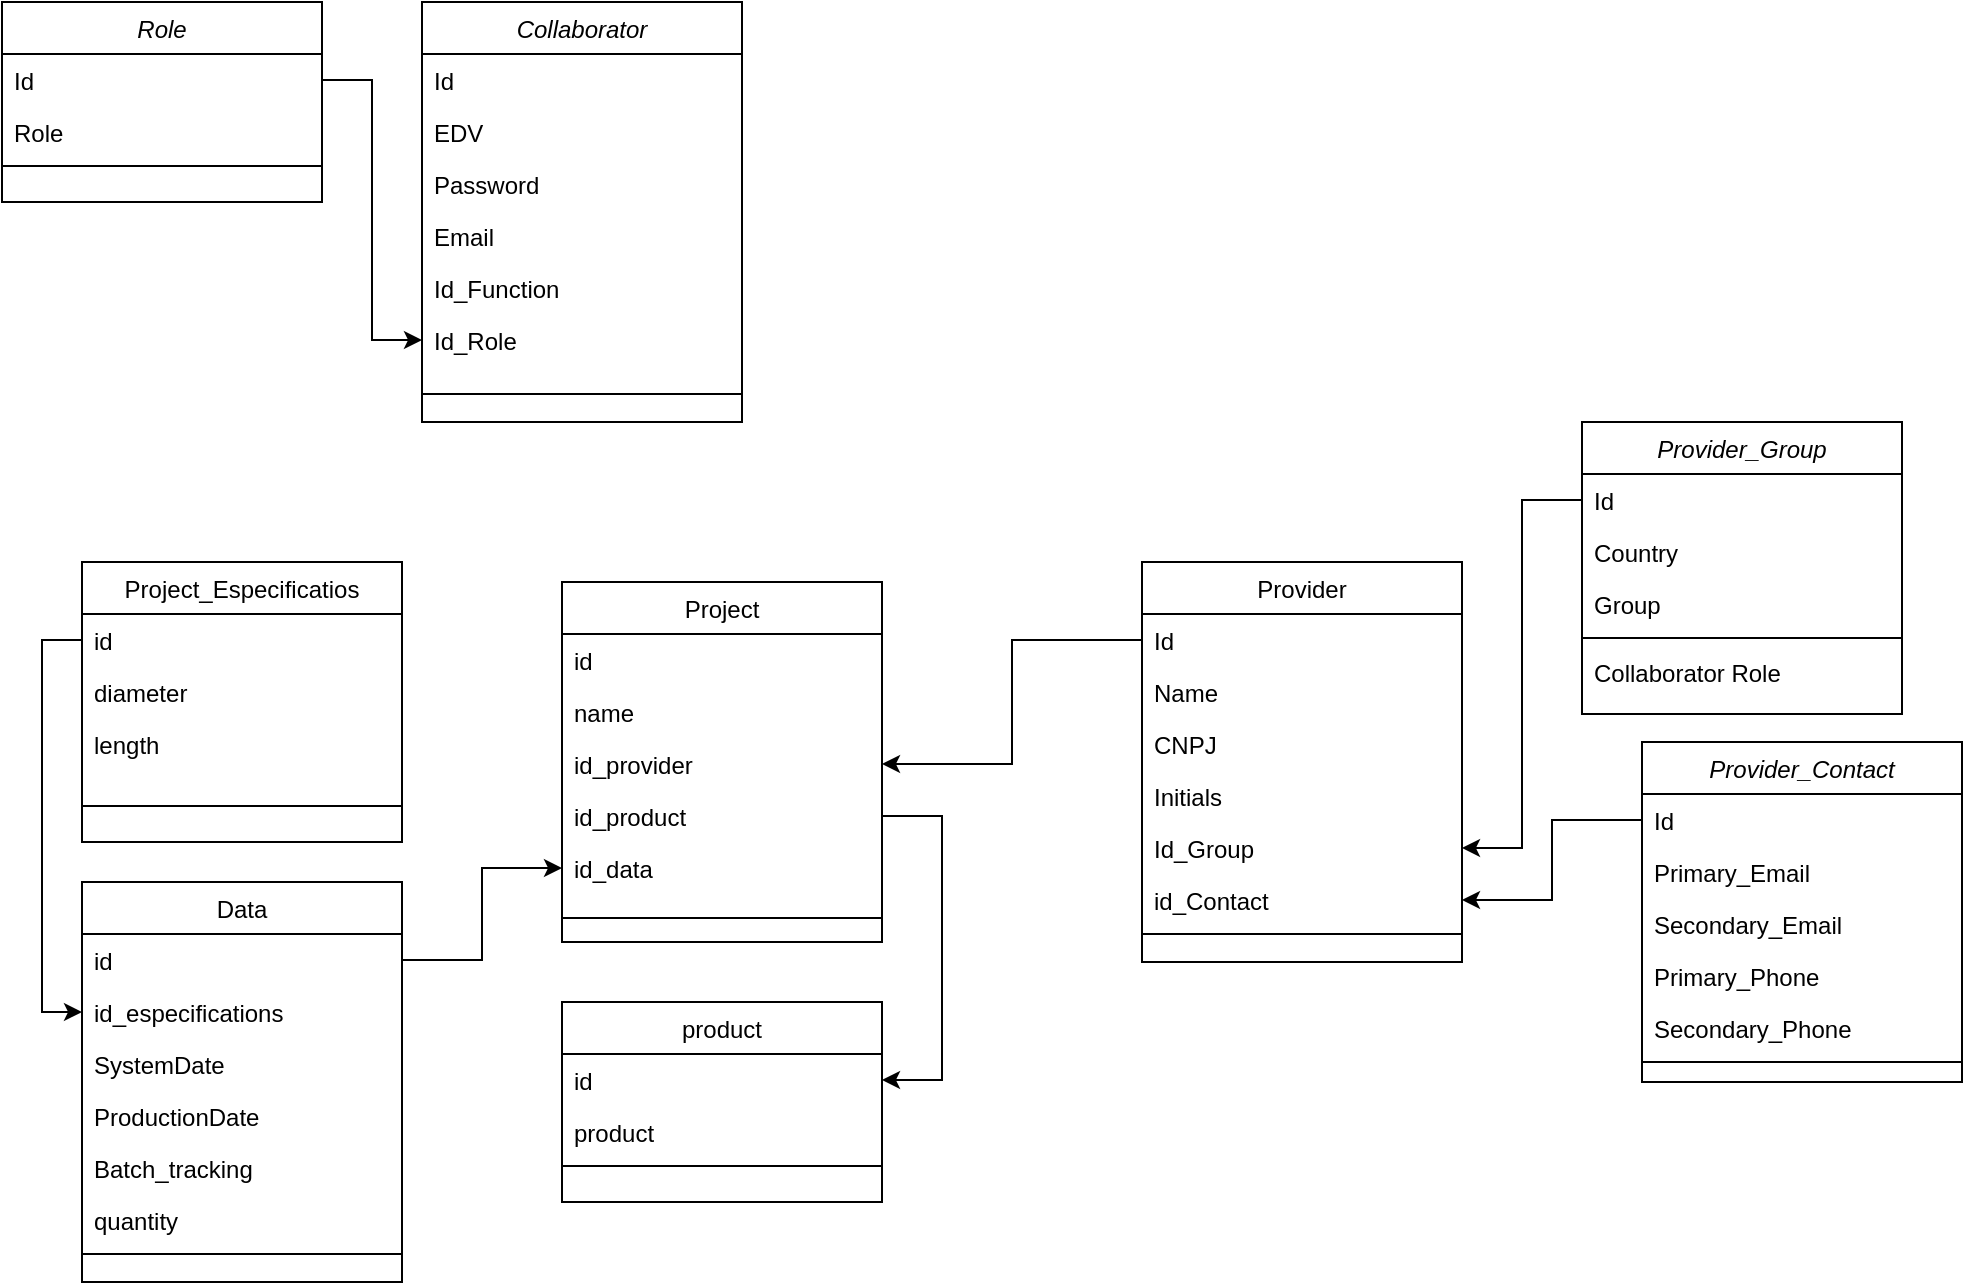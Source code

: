 <mxfile version="20.2.4" type="device"><diagram id="C5RBs43oDa-KdzZeNtuy" name="Page-1"><mxGraphModel dx="1422" dy="762" grid="1" gridSize="10" guides="1" tooltips="1" connect="1" arrows="1" fold="1" page="1" pageScale="1" pageWidth="827" pageHeight="1169" math="0" shadow="0"><root><mxCell id="WIyWlLk6GJQsqaUBKTNV-0"/><mxCell id="WIyWlLk6GJQsqaUBKTNV-1" parent="WIyWlLk6GJQsqaUBKTNV-0"/><mxCell id="zkfFHV4jXpPFQw0GAbJ--0" value="Collaborator" style="swimlane;fontStyle=2;align=center;verticalAlign=top;childLayout=stackLayout;horizontal=1;startSize=26;horizontalStack=0;resizeParent=1;resizeLast=0;collapsible=1;marginBottom=0;rounded=0;shadow=0;strokeWidth=1;" parent="WIyWlLk6GJQsqaUBKTNV-1" vertex="1"><mxGeometry x="260" y="70" width="160" height="210" as="geometry"><mxRectangle x="230" y="140" width="160" height="26" as="alternateBounds"/></mxGeometry></mxCell><mxCell id="zkfFHV4jXpPFQw0GAbJ--1" value="Id" style="text;align=left;verticalAlign=top;spacingLeft=4;spacingRight=4;overflow=hidden;rotatable=0;points=[[0,0.5],[1,0.5]];portConstraint=eastwest;" parent="zkfFHV4jXpPFQw0GAbJ--0" vertex="1"><mxGeometry y="26" width="160" height="26" as="geometry"/></mxCell><mxCell id="Y2iNQwug0LEiLbQRVBSH-0" value="EDV" style="text;align=left;verticalAlign=top;spacingLeft=4;spacingRight=4;overflow=hidden;rotatable=0;points=[[0,0.5],[1,0.5]];portConstraint=eastwest;" parent="zkfFHV4jXpPFQw0GAbJ--0" vertex="1"><mxGeometry y="52" width="160" height="26" as="geometry"/></mxCell><mxCell id="w_q8wIfoWXAKXYnG1PAX-0" value="Password&#10;" style="text;align=left;verticalAlign=top;spacingLeft=4;spacingRight=4;overflow=hidden;rotatable=0;points=[[0,0.5],[1,0.5]];portConstraint=eastwest;" vertex="1" parent="zkfFHV4jXpPFQw0GAbJ--0"><mxGeometry y="78" width="160" height="26" as="geometry"/></mxCell><mxCell id="zkfFHV4jXpPFQw0GAbJ--2" value="Email" style="text;align=left;verticalAlign=top;spacingLeft=4;spacingRight=4;overflow=hidden;rotatable=0;points=[[0,0.5],[1,0.5]];portConstraint=eastwest;rounded=0;shadow=0;html=0;" parent="zkfFHV4jXpPFQw0GAbJ--0" vertex="1"><mxGeometry y="104" width="160" height="26" as="geometry"/></mxCell><mxCell id="zkfFHV4jXpPFQw0GAbJ--3" value="Id_Function" style="text;align=left;verticalAlign=top;spacingLeft=4;spacingRight=4;overflow=hidden;rotatable=0;points=[[0,0.5],[1,0.5]];portConstraint=eastwest;rounded=0;shadow=0;html=0;" parent="zkfFHV4jXpPFQw0GAbJ--0" vertex="1"><mxGeometry y="130" width="160" height="26" as="geometry"/></mxCell><mxCell id="Y2iNQwug0LEiLbQRVBSH-15" value="Id_Role" style="text;align=left;verticalAlign=top;spacingLeft=4;spacingRight=4;overflow=hidden;rotatable=0;points=[[0,0.5],[1,0.5]];portConstraint=eastwest;rounded=0;shadow=0;html=0;" parent="zkfFHV4jXpPFQw0GAbJ--0" vertex="1"><mxGeometry y="156" width="160" height="26" as="geometry"/></mxCell><mxCell id="zkfFHV4jXpPFQw0GAbJ--4" value="" style="line;html=1;strokeWidth=1;align=left;verticalAlign=middle;spacingTop=-1;spacingLeft=3;spacingRight=3;rotatable=0;labelPosition=right;points=[];portConstraint=eastwest;" parent="zkfFHV4jXpPFQw0GAbJ--0" vertex="1"><mxGeometry y="182" width="160" height="28" as="geometry"/></mxCell><mxCell id="zkfFHV4jXpPFQw0GAbJ--13" value="Project" style="swimlane;fontStyle=0;align=center;verticalAlign=top;childLayout=stackLayout;horizontal=1;startSize=26;horizontalStack=0;resizeParent=1;resizeLast=0;collapsible=1;marginBottom=0;rounded=0;shadow=0;strokeWidth=1;" parent="WIyWlLk6GJQsqaUBKTNV-1" vertex="1"><mxGeometry x="330" y="360" width="160" height="180" as="geometry"><mxRectangle x="340" y="380" width="170" height="26" as="alternateBounds"/></mxGeometry></mxCell><mxCell id="zkfFHV4jXpPFQw0GAbJ--14" value="id" style="text;align=left;verticalAlign=top;spacingLeft=4;spacingRight=4;overflow=hidden;rotatable=0;points=[[0,0.5],[1,0.5]];portConstraint=eastwest;" parent="zkfFHV4jXpPFQw0GAbJ--13" vertex="1"><mxGeometry y="26" width="160" height="26" as="geometry"/></mxCell><mxCell id="Y2iNQwug0LEiLbQRVBSH-52" value="name" style="text;align=left;verticalAlign=top;spacingLeft=4;spacingRight=4;overflow=hidden;rotatable=0;points=[[0,0.5],[1,0.5]];portConstraint=eastwest;" parent="zkfFHV4jXpPFQw0GAbJ--13" vertex="1"><mxGeometry y="52" width="160" height="26" as="geometry"/></mxCell><mxCell id="Y2iNQwug0LEiLbQRVBSH-53" value="id_provider" style="text;align=left;verticalAlign=top;spacingLeft=4;spacingRight=4;overflow=hidden;rotatable=0;points=[[0,0.5],[1,0.5]];portConstraint=eastwest;" parent="zkfFHV4jXpPFQw0GAbJ--13" vertex="1"><mxGeometry y="78" width="160" height="26" as="geometry"/></mxCell><mxCell id="Y2iNQwug0LEiLbQRVBSH-54" value="id_product" style="text;align=left;verticalAlign=top;spacingLeft=4;spacingRight=4;overflow=hidden;rotatable=0;points=[[0,0.5],[1,0.5]];portConstraint=eastwest;" parent="zkfFHV4jXpPFQw0GAbJ--13" vertex="1"><mxGeometry y="104" width="160" height="26" as="geometry"/></mxCell><mxCell id="Y2iNQwug0LEiLbQRVBSH-51" value="id_data" style="text;align=left;verticalAlign=top;spacingLeft=4;spacingRight=4;overflow=hidden;rotatable=0;points=[[0,0.5],[1,0.5]];portConstraint=eastwest;" parent="zkfFHV4jXpPFQw0GAbJ--13" vertex="1"><mxGeometry y="130" width="160" height="26" as="geometry"/></mxCell><mxCell id="zkfFHV4jXpPFQw0GAbJ--15" value="" style="line;html=1;strokeWidth=1;align=left;verticalAlign=middle;spacingTop=-1;spacingLeft=3;spacingRight=3;rotatable=0;labelPosition=right;points=[];portConstraint=eastwest;" parent="zkfFHV4jXpPFQw0GAbJ--13" vertex="1"><mxGeometry y="156" width="160" height="24" as="geometry"/></mxCell><mxCell id="zkfFHV4jXpPFQw0GAbJ--17" value="Provider" style="swimlane;fontStyle=0;align=center;verticalAlign=top;childLayout=stackLayout;horizontal=1;startSize=26;horizontalStack=0;resizeParent=1;resizeLast=0;collapsible=1;marginBottom=0;rounded=0;shadow=0;strokeWidth=1;" parent="WIyWlLk6GJQsqaUBKTNV-1" vertex="1"><mxGeometry x="620" y="350" width="160" height="200" as="geometry"><mxRectangle x="550" y="140" width="160" height="26" as="alternateBounds"/></mxGeometry></mxCell><mxCell id="zkfFHV4jXpPFQw0GAbJ--18" value="Id" style="text;align=left;verticalAlign=top;spacingLeft=4;spacingRight=4;overflow=hidden;rotatable=0;points=[[0,0.5],[1,0.5]];portConstraint=eastwest;" parent="zkfFHV4jXpPFQw0GAbJ--17" vertex="1"><mxGeometry y="26" width="160" height="26" as="geometry"/></mxCell><mxCell id="zkfFHV4jXpPFQw0GAbJ--19" value="Name" style="text;align=left;verticalAlign=top;spacingLeft=4;spacingRight=4;overflow=hidden;rotatable=0;points=[[0,0.5],[1,0.5]];portConstraint=eastwest;rounded=0;shadow=0;html=0;" parent="zkfFHV4jXpPFQw0GAbJ--17" vertex="1"><mxGeometry y="52" width="160" height="26" as="geometry"/></mxCell><mxCell id="zkfFHV4jXpPFQw0GAbJ--20" value="CNPJ" style="text;align=left;verticalAlign=top;spacingLeft=4;spacingRight=4;overflow=hidden;rotatable=0;points=[[0,0.5],[1,0.5]];portConstraint=eastwest;rounded=0;shadow=0;html=0;" parent="zkfFHV4jXpPFQw0GAbJ--17" vertex="1"><mxGeometry y="78" width="160" height="26" as="geometry"/></mxCell><mxCell id="zkfFHV4jXpPFQw0GAbJ--21" value="Initials" style="text;align=left;verticalAlign=top;spacingLeft=4;spacingRight=4;overflow=hidden;rotatable=0;points=[[0,0.5],[1,0.5]];portConstraint=eastwest;rounded=0;shadow=0;html=0;" parent="zkfFHV4jXpPFQw0GAbJ--17" vertex="1"><mxGeometry y="104" width="160" height="26" as="geometry"/></mxCell><mxCell id="zkfFHV4jXpPFQw0GAbJ--22" value="Id_Group" style="text;align=left;verticalAlign=top;spacingLeft=4;spacingRight=4;overflow=hidden;rotatable=0;points=[[0,0.5],[1,0.5]];portConstraint=eastwest;rounded=0;shadow=0;html=0;" parent="zkfFHV4jXpPFQw0GAbJ--17" vertex="1"><mxGeometry y="130" width="160" height="26" as="geometry"/></mxCell><mxCell id="Y2iNQwug0LEiLbQRVBSH-17" value="id_Contact" style="text;align=left;verticalAlign=top;spacingLeft=4;spacingRight=4;overflow=hidden;rotatable=0;points=[[0,0.5],[1,0.5]];portConstraint=eastwest;rounded=0;shadow=0;html=0;" parent="zkfFHV4jXpPFQw0GAbJ--17" vertex="1"><mxGeometry y="156" width="160" height="26" as="geometry"/></mxCell><mxCell id="zkfFHV4jXpPFQw0GAbJ--23" value="" style="line;html=1;strokeWidth=1;align=left;verticalAlign=middle;spacingTop=-1;spacingLeft=3;spacingRight=3;rotatable=0;labelPosition=right;points=[];portConstraint=eastwest;" parent="zkfFHV4jXpPFQw0GAbJ--17" vertex="1"><mxGeometry y="182" width="160" height="8" as="geometry"/></mxCell><mxCell id="Y2iNQwug0LEiLbQRVBSH-9" value="Role" style="swimlane;fontStyle=2;align=center;verticalAlign=top;childLayout=stackLayout;horizontal=1;startSize=26;horizontalStack=0;resizeParent=1;resizeLast=0;collapsible=1;marginBottom=0;rounded=0;shadow=0;strokeWidth=1;" parent="WIyWlLk6GJQsqaUBKTNV-1" vertex="1"><mxGeometry x="50" y="70" width="160" height="100" as="geometry"><mxRectangle x="230" y="140" width="160" height="26" as="alternateBounds"/></mxGeometry></mxCell><mxCell id="Y2iNQwug0LEiLbQRVBSH-10" value="Id" style="text;align=left;verticalAlign=top;spacingLeft=4;spacingRight=4;overflow=hidden;rotatable=0;points=[[0,0.5],[1,0.5]];portConstraint=eastwest;" parent="Y2iNQwug0LEiLbQRVBSH-9" vertex="1"><mxGeometry y="26" width="160" height="26" as="geometry"/></mxCell><mxCell id="Y2iNQwug0LEiLbQRVBSH-11" value="Role" style="text;align=left;verticalAlign=top;spacingLeft=4;spacingRight=4;overflow=hidden;rotatable=0;points=[[0,0.5],[1,0.5]];portConstraint=eastwest;rounded=0;shadow=0;html=0;" parent="Y2iNQwug0LEiLbQRVBSH-9" vertex="1"><mxGeometry y="52" width="160" height="26" as="geometry"/></mxCell><mxCell id="Y2iNQwug0LEiLbQRVBSH-12" value="" style="line;html=1;strokeWidth=1;align=left;verticalAlign=middle;spacingTop=-1;spacingLeft=3;spacingRight=3;rotatable=0;labelPosition=right;points=[];portConstraint=eastwest;" parent="Y2iNQwug0LEiLbQRVBSH-9" vertex="1"><mxGeometry y="78" width="160" height="8" as="geometry"/></mxCell><mxCell id="Y2iNQwug0LEiLbQRVBSH-16" style="edgeStyle=orthogonalEdgeStyle;rounded=0;orthogonalLoop=1;jettySize=auto;html=1;entryX=0;entryY=0.5;entryDx=0;entryDy=0;" parent="WIyWlLk6GJQsqaUBKTNV-1" source="Y2iNQwug0LEiLbQRVBSH-10" target="Y2iNQwug0LEiLbQRVBSH-15" edge="1"><mxGeometry relative="1" as="geometry"/></mxCell><mxCell id="Y2iNQwug0LEiLbQRVBSH-19" value="Provider_Contact" style="swimlane;fontStyle=2;align=center;verticalAlign=top;childLayout=stackLayout;horizontal=1;startSize=26;horizontalStack=0;resizeParent=1;resizeLast=0;collapsible=1;marginBottom=0;rounded=0;shadow=0;strokeWidth=1;" parent="WIyWlLk6GJQsqaUBKTNV-1" vertex="1"><mxGeometry x="870" y="440" width="160" height="170" as="geometry"><mxRectangle x="230" y="140" width="160" height="26" as="alternateBounds"/></mxGeometry></mxCell><mxCell id="Y2iNQwug0LEiLbQRVBSH-20" value="Id" style="text;align=left;verticalAlign=top;spacingLeft=4;spacingRight=4;overflow=hidden;rotatable=0;points=[[0,0.5],[1,0.5]];portConstraint=eastwest;" parent="Y2iNQwug0LEiLbQRVBSH-19" vertex="1"><mxGeometry y="26" width="160" height="26" as="geometry"/></mxCell><mxCell id="Y2iNQwug0LEiLbQRVBSH-21" value="Primary_Email" style="text;align=left;verticalAlign=top;spacingLeft=4;spacingRight=4;overflow=hidden;rotatable=0;points=[[0,0.5],[1,0.5]];portConstraint=eastwest;rounded=0;shadow=0;html=0;" parent="Y2iNQwug0LEiLbQRVBSH-19" vertex="1"><mxGeometry y="52" width="160" height="26" as="geometry"/></mxCell><mxCell id="Y2iNQwug0LEiLbQRVBSH-24" value="Secondary_Email" style="text;align=left;verticalAlign=top;spacingLeft=4;spacingRight=4;overflow=hidden;rotatable=0;points=[[0,0.5],[1,0.5]];portConstraint=eastwest;rounded=0;shadow=0;html=0;" parent="Y2iNQwug0LEiLbQRVBSH-19" vertex="1"><mxGeometry y="78" width="160" height="26" as="geometry"/></mxCell><mxCell id="Y2iNQwug0LEiLbQRVBSH-25" value="Primary_Phone" style="text;align=left;verticalAlign=top;spacingLeft=4;spacingRight=4;overflow=hidden;rotatable=0;points=[[0,0.5],[1,0.5]];portConstraint=eastwest;rounded=0;shadow=0;html=0;" parent="Y2iNQwug0LEiLbQRVBSH-19" vertex="1"><mxGeometry y="104" width="160" height="26" as="geometry"/></mxCell><mxCell id="Y2iNQwug0LEiLbQRVBSH-26" value="Secondary_Phone" style="text;align=left;verticalAlign=top;spacingLeft=4;spacingRight=4;overflow=hidden;rotatable=0;points=[[0,0.5],[1,0.5]];portConstraint=eastwest;rounded=0;shadow=0;html=0;" parent="Y2iNQwug0LEiLbQRVBSH-19" vertex="1"><mxGeometry y="130" width="160" height="26" as="geometry"/></mxCell><mxCell id="Y2iNQwug0LEiLbQRVBSH-22" value="" style="line;html=1;strokeWidth=1;align=left;verticalAlign=middle;spacingTop=-1;spacingLeft=3;spacingRight=3;rotatable=0;labelPosition=right;points=[];portConstraint=eastwest;" parent="Y2iNQwug0LEiLbQRVBSH-19" vertex="1"><mxGeometry y="156" width="160" height="8" as="geometry"/></mxCell><mxCell id="Y2iNQwug0LEiLbQRVBSH-28" value="Provider_Group" style="swimlane;fontStyle=2;align=center;verticalAlign=top;childLayout=stackLayout;horizontal=1;startSize=26;horizontalStack=0;resizeParent=1;resizeLast=0;collapsible=1;marginBottom=0;rounded=0;shadow=0;strokeWidth=1;" parent="WIyWlLk6GJQsqaUBKTNV-1" vertex="1"><mxGeometry x="840" y="280" width="160" height="146" as="geometry"><mxRectangle x="230" y="140" width="160" height="26" as="alternateBounds"/></mxGeometry></mxCell><mxCell id="Y2iNQwug0LEiLbQRVBSH-29" value="Id" style="text;align=left;verticalAlign=top;spacingLeft=4;spacingRight=4;overflow=hidden;rotatable=0;points=[[0,0.5],[1,0.5]];portConstraint=eastwest;" parent="Y2iNQwug0LEiLbQRVBSH-28" vertex="1"><mxGeometry y="26" width="160" height="26" as="geometry"/></mxCell><mxCell id="Y2iNQwug0LEiLbQRVBSH-30" value="Country" style="text;align=left;verticalAlign=top;spacingLeft=4;spacingRight=4;overflow=hidden;rotatable=0;points=[[0,0.5],[1,0.5]];portConstraint=eastwest;rounded=0;shadow=0;html=0;" parent="Y2iNQwug0LEiLbQRVBSH-28" vertex="1"><mxGeometry y="52" width="160" height="26" as="geometry"/></mxCell><mxCell id="Y2iNQwug0LEiLbQRVBSH-33" value="Group" style="text;align=left;verticalAlign=top;spacingLeft=4;spacingRight=4;overflow=hidden;rotatable=0;points=[[0,0.5],[1,0.5]];portConstraint=eastwest;rounded=0;shadow=0;html=0;" parent="Y2iNQwug0LEiLbQRVBSH-28" vertex="1"><mxGeometry y="78" width="160" height="26" as="geometry"/></mxCell><mxCell id="Y2iNQwug0LEiLbQRVBSH-31" value="" style="line;html=1;strokeWidth=1;align=left;verticalAlign=middle;spacingTop=-1;spacingLeft=3;spacingRight=3;rotatable=0;labelPosition=right;points=[];portConstraint=eastwest;" parent="Y2iNQwug0LEiLbQRVBSH-28" vertex="1"><mxGeometry y="104" width="160" height="8" as="geometry"/></mxCell><mxCell id="Y2iNQwug0LEiLbQRVBSH-32" value="Collaborator Role" style="text;align=left;verticalAlign=top;spacingLeft=4;spacingRight=4;overflow=hidden;rotatable=0;points=[[0,0.5],[1,0.5]];portConstraint=eastwest;" parent="Y2iNQwug0LEiLbQRVBSH-28" vertex="1"><mxGeometry y="112" width="160" height="34" as="geometry"/></mxCell><mxCell id="Y2iNQwug0LEiLbQRVBSH-36" style="edgeStyle=orthogonalEdgeStyle;rounded=0;orthogonalLoop=1;jettySize=auto;html=1;entryX=1;entryY=0.5;entryDx=0;entryDy=0;" parent="WIyWlLk6GJQsqaUBKTNV-1" source="Y2iNQwug0LEiLbQRVBSH-20" target="Y2iNQwug0LEiLbQRVBSH-17" edge="1"><mxGeometry relative="1" as="geometry"/></mxCell><mxCell id="Y2iNQwug0LEiLbQRVBSH-38" value="Project_Especificatios" style="swimlane;fontStyle=0;align=center;verticalAlign=top;childLayout=stackLayout;horizontal=1;startSize=26;horizontalStack=0;resizeParent=1;resizeLast=0;collapsible=1;marginBottom=0;rounded=0;shadow=0;strokeWidth=1;" parent="WIyWlLk6GJQsqaUBKTNV-1" vertex="1"><mxGeometry x="90" y="350" width="160" height="140" as="geometry"><mxRectangle x="340" y="380" width="170" height="26" as="alternateBounds"/></mxGeometry></mxCell><mxCell id="Y2iNQwug0LEiLbQRVBSH-39" value="id" style="text;align=left;verticalAlign=top;spacingLeft=4;spacingRight=4;overflow=hidden;rotatable=0;points=[[0,0.5],[1,0.5]];portConstraint=eastwest;" parent="Y2iNQwug0LEiLbQRVBSH-38" vertex="1"><mxGeometry y="26" width="160" height="26" as="geometry"/></mxCell><mxCell id="Y2iNQwug0LEiLbQRVBSH-41" value="diameter" style="text;align=left;verticalAlign=top;spacingLeft=4;spacingRight=4;overflow=hidden;rotatable=0;points=[[0,0.5],[1,0.5]];portConstraint=eastwest;" parent="Y2iNQwug0LEiLbQRVBSH-38" vertex="1"><mxGeometry y="52" width="160" height="26" as="geometry"/></mxCell><mxCell id="Y2iNQwug0LEiLbQRVBSH-42" value="length" style="text;align=left;verticalAlign=top;spacingLeft=4;spacingRight=4;overflow=hidden;rotatable=0;points=[[0,0.5],[1,0.5]];portConstraint=eastwest;" parent="Y2iNQwug0LEiLbQRVBSH-38" vertex="1"><mxGeometry y="78" width="160" height="26" as="geometry"/></mxCell><mxCell id="Y2iNQwug0LEiLbQRVBSH-40" value="" style="line;html=1;strokeWidth=1;align=left;verticalAlign=middle;spacingTop=-1;spacingLeft=3;spacingRight=3;rotatable=0;labelPosition=right;points=[];portConstraint=eastwest;" parent="Y2iNQwug0LEiLbQRVBSH-38" vertex="1"><mxGeometry y="104" width="160" height="36" as="geometry"/></mxCell><mxCell id="Y2iNQwug0LEiLbQRVBSH-43" value="Data" style="swimlane;fontStyle=0;align=center;verticalAlign=top;childLayout=stackLayout;horizontal=1;startSize=26;horizontalStack=0;resizeParent=1;resizeLast=0;collapsible=1;marginBottom=0;rounded=0;shadow=0;strokeWidth=1;" parent="WIyWlLk6GJQsqaUBKTNV-1" vertex="1"><mxGeometry x="90" y="510" width="160" height="200" as="geometry"><mxRectangle x="340" y="380" width="170" height="26" as="alternateBounds"/></mxGeometry></mxCell><mxCell id="Y2iNQwug0LEiLbQRVBSH-46" value="id" style="text;align=left;verticalAlign=top;spacingLeft=4;spacingRight=4;overflow=hidden;rotatable=0;points=[[0,0.5],[1,0.5]];portConstraint=eastwest;" parent="Y2iNQwug0LEiLbQRVBSH-43" vertex="1"><mxGeometry y="26" width="160" height="26" as="geometry"/></mxCell><mxCell id="Y2iNQwug0LEiLbQRVBSH-44" value="id_especifications" style="text;align=left;verticalAlign=top;spacingLeft=4;spacingRight=4;overflow=hidden;rotatable=0;points=[[0,0.5],[1,0.5]];portConstraint=eastwest;" parent="Y2iNQwug0LEiLbQRVBSH-43" vertex="1"><mxGeometry y="52" width="160" height="26" as="geometry"/></mxCell><mxCell id="Y2iNQwug0LEiLbQRVBSH-47" value="SystemDate" style="text;align=left;verticalAlign=top;spacingLeft=4;spacingRight=4;overflow=hidden;rotatable=0;points=[[0,0.5],[1,0.5]];portConstraint=eastwest;" parent="Y2iNQwug0LEiLbQRVBSH-43" vertex="1"><mxGeometry y="78" width="160" height="26" as="geometry"/></mxCell><mxCell id="1hBaNs3ObuVxVDkauwlS-0" value="ProductionDate" style="text;align=left;verticalAlign=top;spacingLeft=4;spacingRight=4;overflow=hidden;rotatable=0;points=[[0,0.5],[1,0.5]];portConstraint=eastwest;" parent="Y2iNQwug0LEiLbQRVBSH-43" vertex="1"><mxGeometry y="104" width="160" height="26" as="geometry"/></mxCell><mxCell id="Y2iNQwug0LEiLbQRVBSH-49" value="Batch_tracking" style="text;align=left;verticalAlign=top;spacingLeft=4;spacingRight=4;overflow=hidden;rotatable=0;points=[[0,0.5],[1,0.5]];portConstraint=eastwest;" parent="Y2iNQwug0LEiLbQRVBSH-43" vertex="1"><mxGeometry y="130" width="160" height="26" as="geometry"/></mxCell><mxCell id="Y2iNQwug0LEiLbQRVBSH-50" value="quantity" style="text;align=left;verticalAlign=top;spacingLeft=4;spacingRight=4;overflow=hidden;rotatable=0;points=[[0,0.5],[1,0.5]];portConstraint=eastwest;" parent="Y2iNQwug0LEiLbQRVBSH-43" vertex="1"><mxGeometry y="156" width="160" height="26" as="geometry"/></mxCell><mxCell id="Y2iNQwug0LEiLbQRVBSH-45" value="" style="line;html=1;strokeWidth=1;align=left;verticalAlign=middle;spacingTop=-1;spacingLeft=3;spacingRight=3;rotatable=0;labelPosition=right;points=[];portConstraint=eastwest;" parent="Y2iNQwug0LEiLbQRVBSH-43" vertex="1"><mxGeometry y="182" width="160" height="8" as="geometry"/></mxCell><mxCell id="Y2iNQwug0LEiLbQRVBSH-55" value="product" style="swimlane;fontStyle=0;align=center;verticalAlign=top;childLayout=stackLayout;horizontal=1;startSize=26;horizontalStack=0;resizeParent=1;resizeLast=0;collapsible=1;marginBottom=0;rounded=0;shadow=0;strokeWidth=1;" parent="WIyWlLk6GJQsqaUBKTNV-1" vertex="1"><mxGeometry x="330" y="570" width="160" height="100" as="geometry"><mxRectangle x="340" y="380" width="170" height="26" as="alternateBounds"/></mxGeometry></mxCell><mxCell id="Y2iNQwug0LEiLbQRVBSH-56" value="id" style="text;align=left;verticalAlign=top;spacingLeft=4;spacingRight=4;overflow=hidden;rotatable=0;points=[[0,0.5],[1,0.5]];portConstraint=eastwest;" parent="Y2iNQwug0LEiLbQRVBSH-55" vertex="1"><mxGeometry y="26" width="160" height="26" as="geometry"/></mxCell><mxCell id="Y2iNQwug0LEiLbQRVBSH-57" value="product" style="text;align=left;verticalAlign=top;spacingLeft=4;spacingRight=4;overflow=hidden;rotatable=0;points=[[0,0.5],[1,0.5]];portConstraint=eastwest;" parent="Y2iNQwug0LEiLbQRVBSH-55" vertex="1"><mxGeometry y="52" width="160" height="26" as="geometry"/></mxCell><mxCell id="Y2iNQwug0LEiLbQRVBSH-59" value="" style="line;html=1;strokeWidth=1;align=left;verticalAlign=middle;spacingTop=-1;spacingLeft=3;spacingRight=3;rotatable=0;labelPosition=right;points=[];portConstraint=eastwest;" parent="Y2iNQwug0LEiLbQRVBSH-55" vertex="1"><mxGeometry y="78" width="160" height="8" as="geometry"/></mxCell><mxCell id="Y2iNQwug0LEiLbQRVBSH-62" style="edgeStyle=orthogonalEdgeStyle;rounded=0;orthogonalLoop=1;jettySize=auto;html=1;entryX=0;entryY=0.5;entryDx=0;entryDy=0;" parent="WIyWlLk6GJQsqaUBKTNV-1" source="Y2iNQwug0LEiLbQRVBSH-39" target="Y2iNQwug0LEiLbQRVBSH-44" edge="1"><mxGeometry relative="1" as="geometry"/></mxCell><mxCell id="Y2iNQwug0LEiLbQRVBSH-63" style="edgeStyle=orthogonalEdgeStyle;rounded=0;orthogonalLoop=1;jettySize=auto;html=1;entryX=0;entryY=0.5;entryDx=0;entryDy=0;" parent="WIyWlLk6GJQsqaUBKTNV-1" source="Y2iNQwug0LEiLbQRVBSH-46" target="Y2iNQwug0LEiLbQRVBSH-51" edge="1"><mxGeometry relative="1" as="geometry"/></mxCell><mxCell id="Y2iNQwug0LEiLbQRVBSH-64" style="edgeStyle=orthogonalEdgeStyle;rounded=0;orthogonalLoop=1;jettySize=auto;html=1;entryX=1;entryY=0.5;entryDx=0;entryDy=0;" parent="WIyWlLk6GJQsqaUBKTNV-1" source="Y2iNQwug0LEiLbQRVBSH-29" target="zkfFHV4jXpPFQw0GAbJ--22" edge="1"><mxGeometry relative="1" as="geometry"/></mxCell><mxCell id="Y2iNQwug0LEiLbQRVBSH-65" style="edgeStyle=orthogonalEdgeStyle;rounded=0;orthogonalLoop=1;jettySize=auto;html=1;entryX=1;entryY=0.5;entryDx=0;entryDy=0;" parent="WIyWlLk6GJQsqaUBKTNV-1" source="zkfFHV4jXpPFQw0GAbJ--18" target="Y2iNQwug0LEiLbQRVBSH-53" edge="1"><mxGeometry relative="1" as="geometry"/></mxCell><mxCell id="Y2iNQwug0LEiLbQRVBSH-66" style="edgeStyle=orthogonalEdgeStyle;rounded=0;orthogonalLoop=1;jettySize=auto;html=1;entryX=1;entryY=0.5;entryDx=0;entryDy=0;" parent="WIyWlLk6GJQsqaUBKTNV-1" source="Y2iNQwug0LEiLbQRVBSH-54" target="Y2iNQwug0LEiLbQRVBSH-56" edge="1"><mxGeometry relative="1" as="geometry"><Array as="points"><mxPoint x="520" y="477"/><mxPoint x="520" y="609"/></Array></mxGeometry></mxCell></root></mxGraphModel></diagram></mxfile>